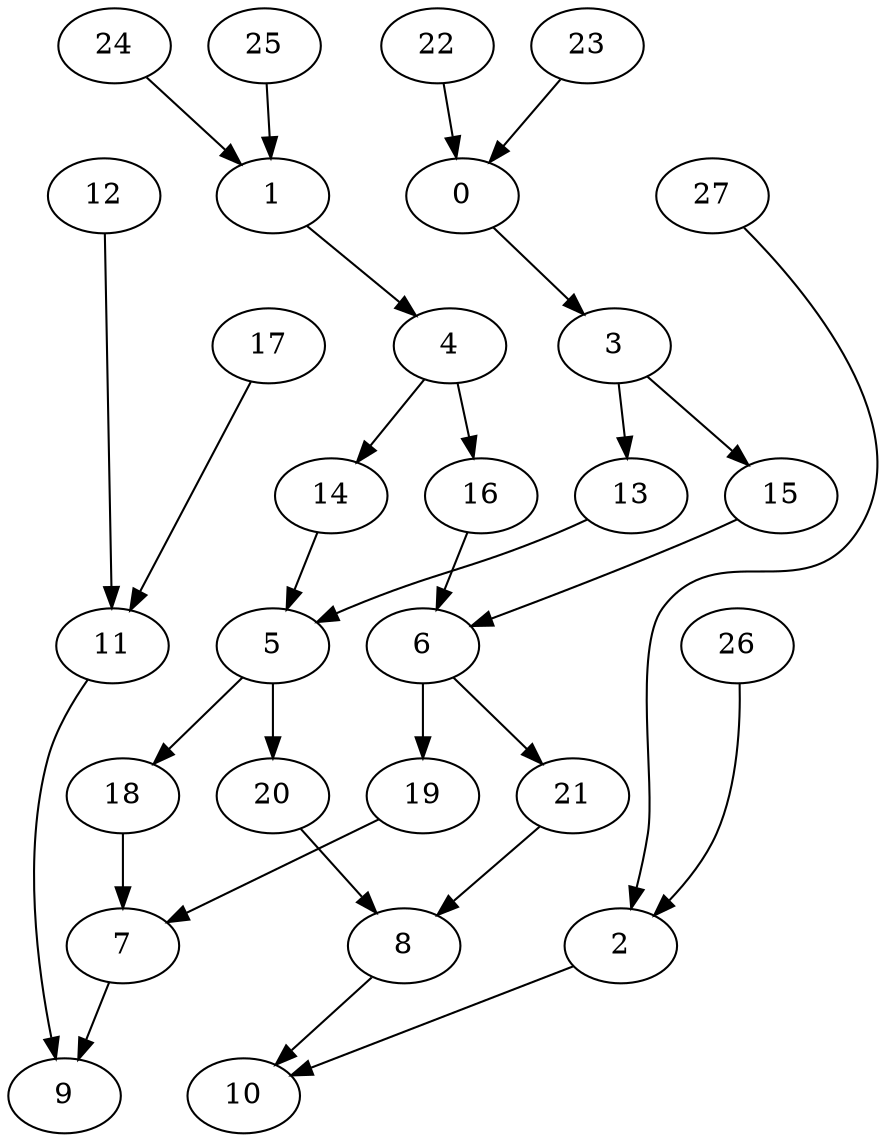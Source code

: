 digraph g {
0;
1;
2;
3;
4;
5;
6;
7;
8;
9;
10;
11;
12;
13;
14;
15;
16;
17;
18;
19;
20;
21;
22;
23;
24;
25;
26;
27;
0 -> 3 [weight=0];
1 -> 4 [weight=0];
2 -> 10 [weight=0];
3 -> 13 [weight=0];
3 -> 15 [weight=0];
4 -> 14 [weight=0];
4 -> 16 [weight=0];
5 -> 18 [weight=0];
5 -> 20 [weight=1];
6 -> 19 [weight=0];
6 -> 21 [weight=0];
7 -> 9 [weight=0];
8 -> 10 [weight=0];
11 -> 9 [weight=0];
12 -> 11 [weight=0];
13 -> 5 [weight=0];
14 -> 5 [weight=0];
15 -> 6 [weight=0];
16 -> 6 [weight=0];
17 -> 11 [weight=0];
18 -> 7 [weight=0];
19 -> 7 [weight=0];
20 -> 8 [weight=0];
21 -> 8 [weight=0];
22 -> 0 [weight=0];
23 -> 0 [weight=0];
24 -> 1 [weight=0];
25 -> 1 [weight=0];
26 -> 2 [weight=0];
27 -> 2 [weight=0];
}
